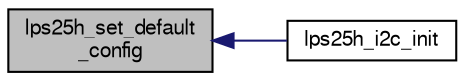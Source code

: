 digraph "lps25h_set_default_config"
{
  edge [fontname="FreeSans",fontsize="10",labelfontname="FreeSans",labelfontsize="10"];
  node [fontname="FreeSans",fontsize="10",shape=record];
  rankdir="LR";
  Node1 [label="lps25h_set_default\l_config",height=0.2,width=0.4,color="black", fillcolor="grey75", style="filled", fontcolor="black"];
  Node1 -> Node2 [dir="back",color="midnightblue",fontsize="10",style="solid",fontname="FreeSans"];
  Node2 [label="lps25h_i2c_init",height=0.2,width=0.4,color="black", fillcolor="white", style="filled",URL="$lps25h__i2c_8h.html#a5eae1a808c0624d5f0b07461fba908f7"];
}
